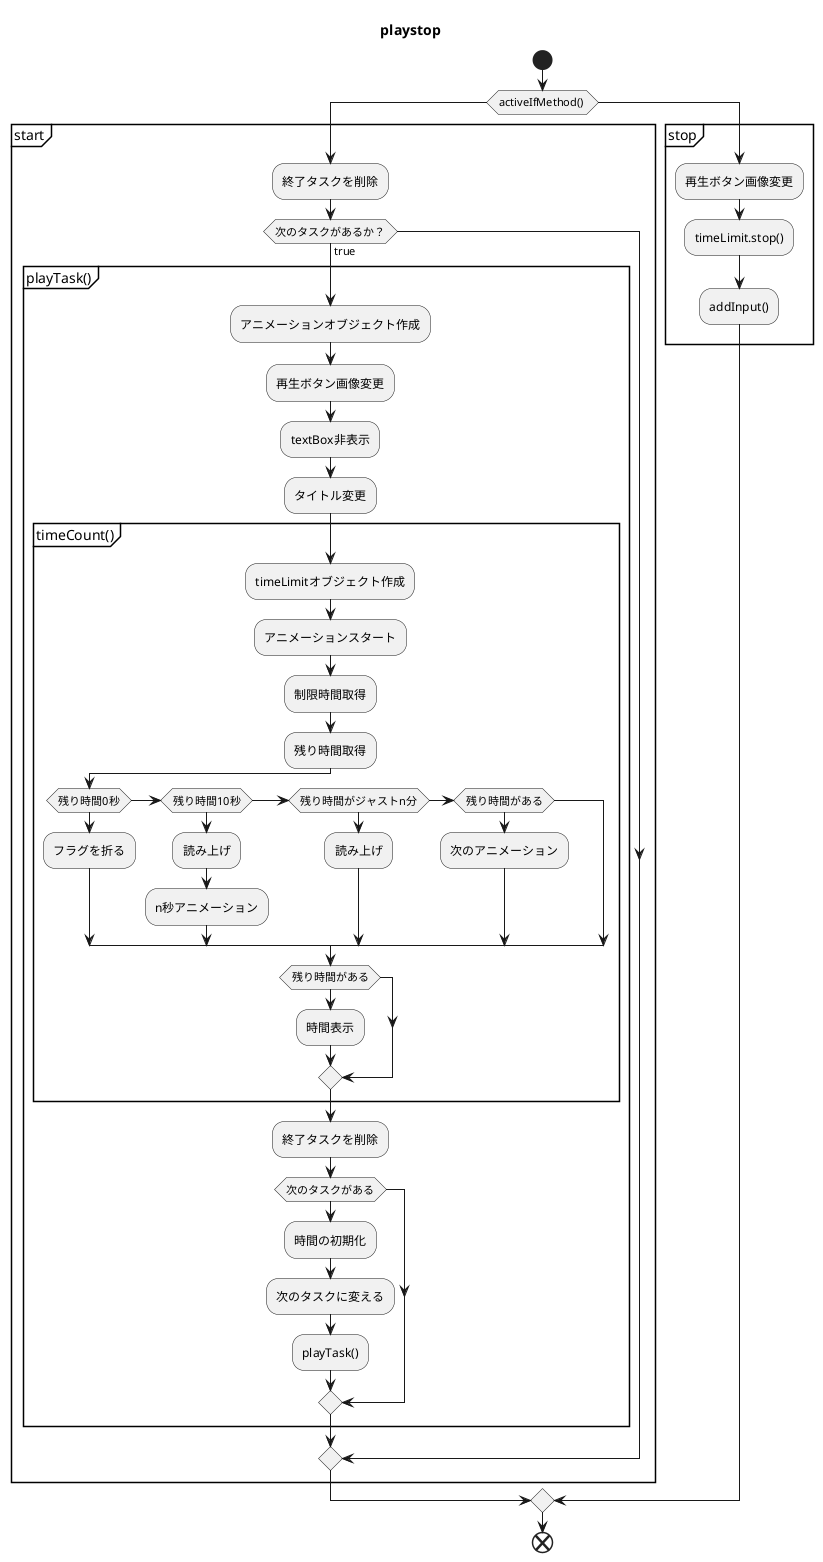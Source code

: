 
@startuml playstopFlowchart
title playstop
start
if (activeIfMethod() ) then 
    partition start {
        :終了タスクを削除; 
        if (次のタスクがあるか？) then (true)
            partition playTask() {
                :アニメーションオブジェクト作成;
                :再生ボタン画像変更;
                :textBox非表示;
                :タイトル変更;
                partition timeCount() {
                    :timeLimitオブジェクト作成;
                    :アニメーションスタート;
                    :制限時間取得;
                    :残り時間取得;   
                    if (残り時間0秒) then 
                        :フラグを折る;
                    else if (残り時間10秒) then
                        :読み上げ;
                        :n秒アニメーション;
                    else if (残り時間がジャストn分) then
                        :読み上げ;
                    else if (残り時間がある) then
                        :次のアニメーション;
                    endif 
                    if (残り時間がある) then
                        :時間表示;
                    endif                                     
                }
                :終了タスクを削除;                
                if (次のタスクがある) then 
                    :時間の初期化;
                    :次のタスクに変える;
                    :playTask();
                endif
            }
        endif
    }
else 
    partition stop {
        :再生ボタン画像変更;
        :timeLimit.stop();
        :addInput();
    }
endif
end
@enduml
